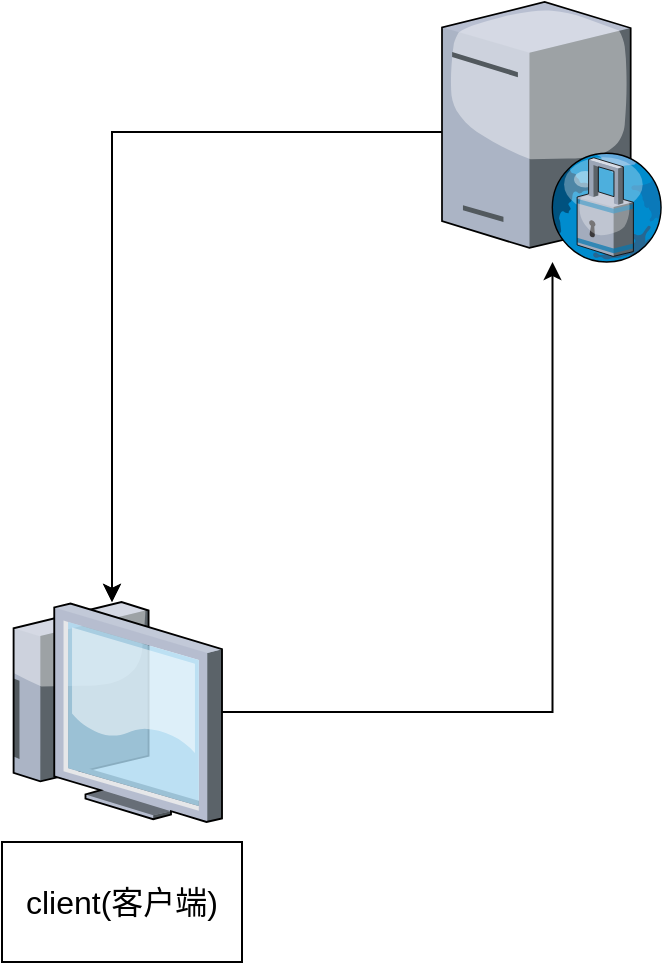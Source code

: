 <mxfile version="20.0.1" type="github">
  <diagram name="Page-1" id="e3a06f82-3646-2815-327d-82caf3d4e204">
    <mxGraphModel dx="1422" dy="706" grid="1" gridSize="10" guides="1" tooltips="1" connect="1" arrows="1" fold="1" page="1" pageScale="1.5" pageWidth="1169" pageHeight="826" background="none" math="0" shadow="0">
      <root>
        <mxCell id="0" style=";html=1;" />
        <mxCell id="1" style=";html=1;" parent="0" />
        <mxCell id="MPIDhisfYT2cqplgsXPO-3" style="edgeStyle=orthogonalEdgeStyle;rounded=0;orthogonalLoop=1;jettySize=auto;html=1;" edge="1" parent="1" source="MPIDhisfYT2cqplgsXPO-1" target="MPIDhisfYT2cqplgsXPO-2">
          <mxGeometry relative="1" as="geometry" />
        </mxCell>
        <mxCell id="MPIDhisfYT2cqplgsXPO-1" value="" style="verticalLabelPosition=bottom;sketch=0;aspect=fixed;html=1;verticalAlign=top;strokeColor=none;align=center;outlineConnect=0;shape=mxgraph.citrix.thin_client;" vertex="1" parent="1">
          <mxGeometry x="320" y="850" width="110" height="110" as="geometry" />
        </mxCell>
        <mxCell id="MPIDhisfYT2cqplgsXPO-4" style="edgeStyle=orthogonalEdgeStyle;rounded=0;orthogonalLoop=1;jettySize=auto;html=1;" edge="1" parent="1" source="MPIDhisfYT2cqplgsXPO-2" target="MPIDhisfYT2cqplgsXPO-1">
          <mxGeometry relative="1" as="geometry" />
        </mxCell>
        <mxCell id="MPIDhisfYT2cqplgsXPO-5" style="edgeStyle=orthogonalEdgeStyle;rounded=0;orthogonalLoop=1;jettySize=auto;html=1;" edge="1" parent="1" source="MPIDhisfYT2cqplgsXPO-2" target="MPIDhisfYT2cqplgsXPO-1">
          <mxGeometry relative="1" as="geometry" />
        </mxCell>
        <mxCell id="MPIDhisfYT2cqplgsXPO-2" value="" style="verticalLabelPosition=bottom;sketch=0;aspect=fixed;html=1;verticalAlign=top;align=center;outlineConnect=0;shape=mxgraph.citrix.proxy_server;" vertex="1" parent="1">
          <mxGeometry x="540" y="550" width="110.5" height="130" as="geometry" />
        </mxCell>
        <mxCell id="MPIDhisfYT2cqplgsXPO-6" value="client(客户端)" style="whiteSpace=wrap;html=1;labelBorderColor=#FFFFFF;fontSize=16;" vertex="1" parent="1">
          <mxGeometry x="320" y="970" width="120" height="60" as="geometry" />
        </mxCell>
      </root>
    </mxGraphModel>
  </diagram>
</mxfile>
